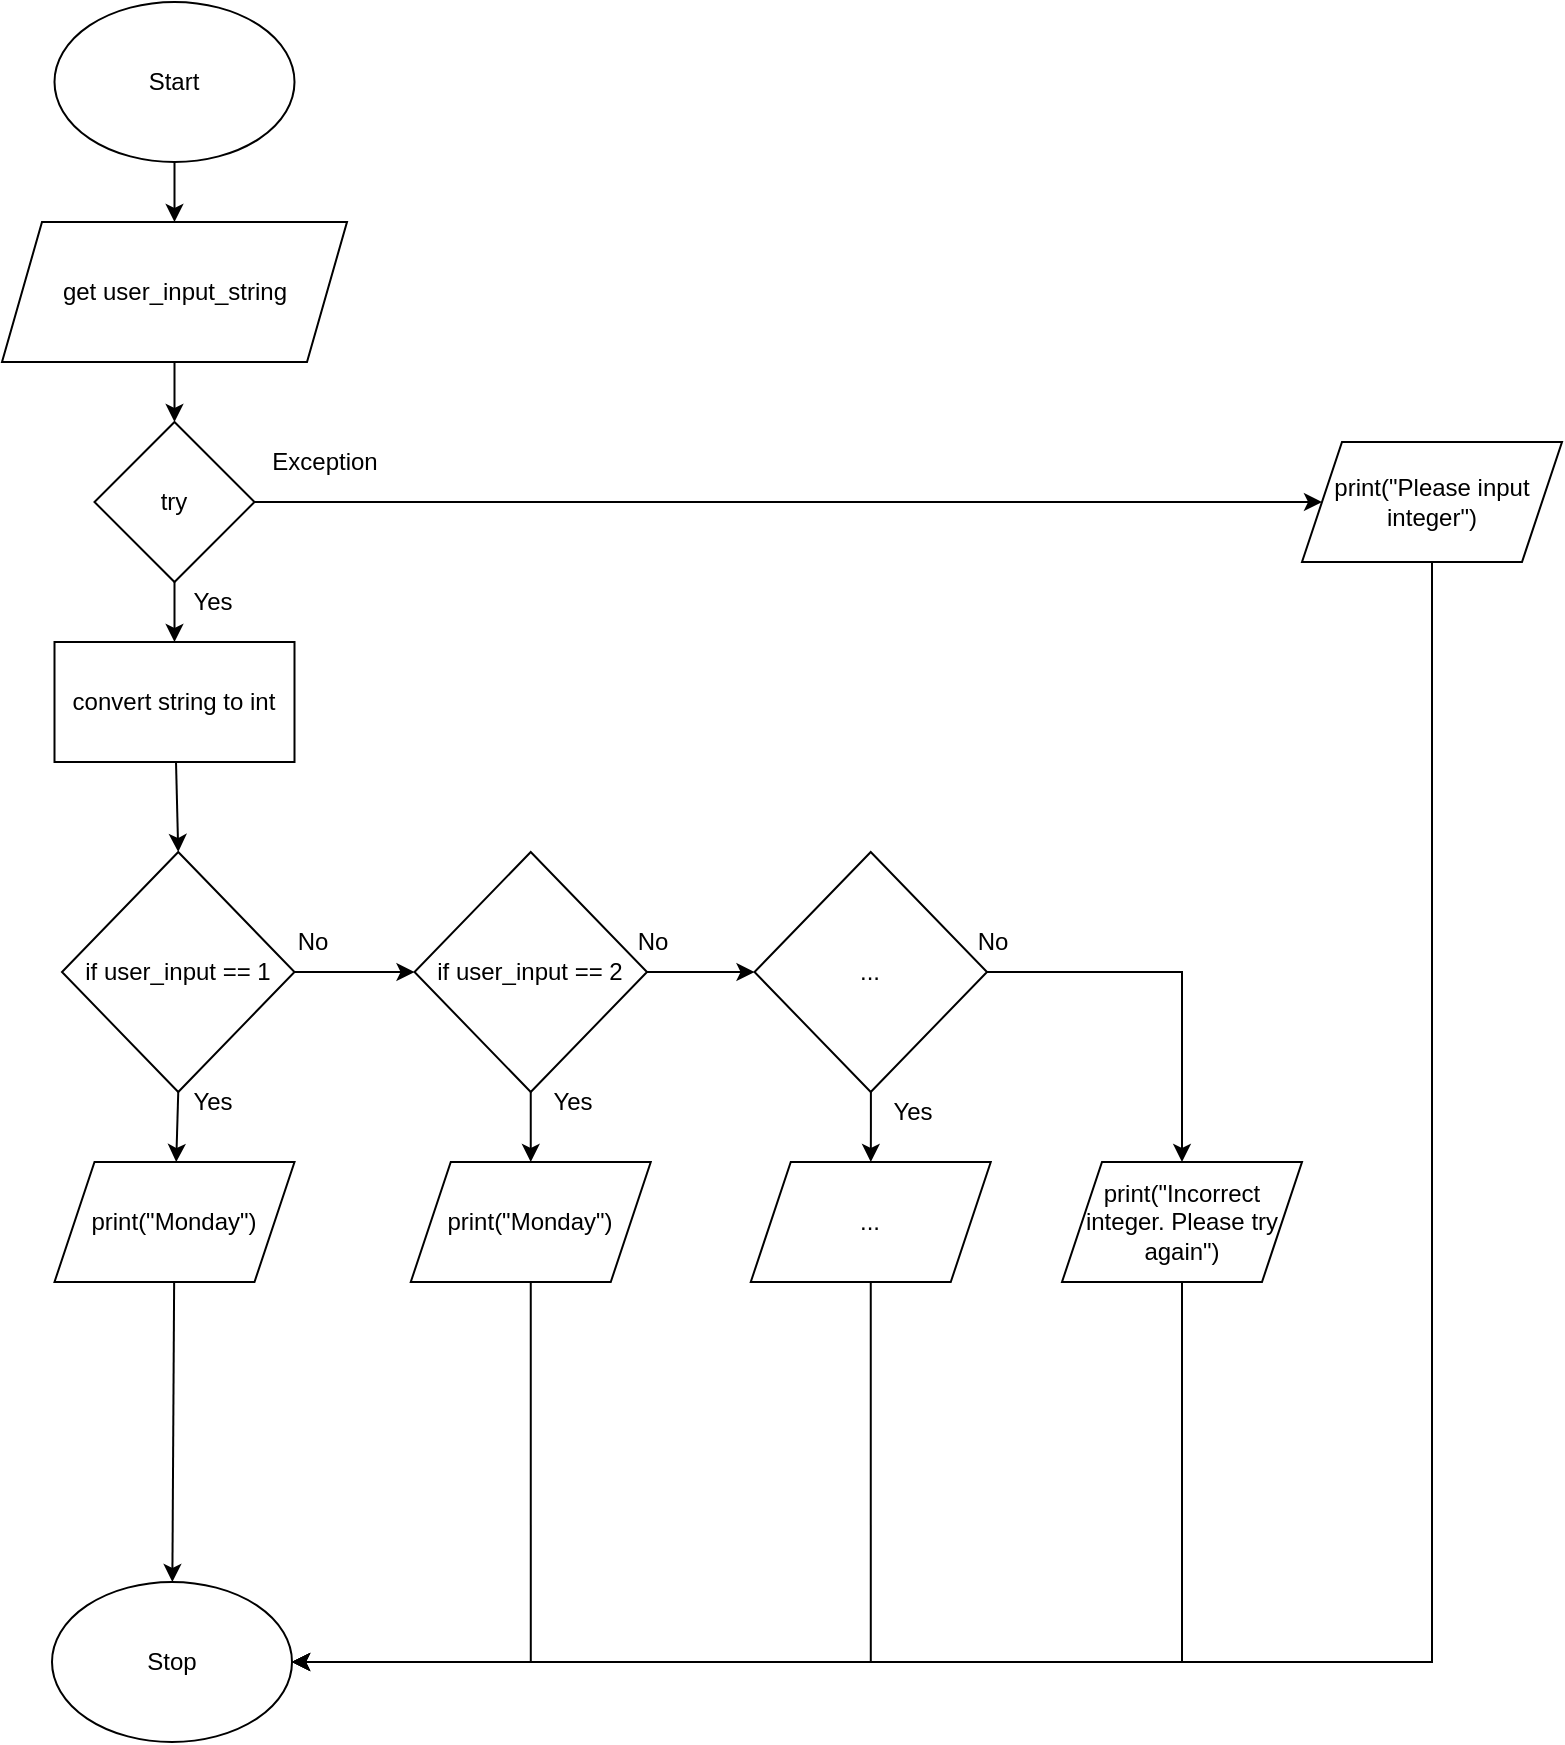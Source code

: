 <mxfile>
    <diagram id="LWYVQPqVzV7g8HnTJ1rW" name="Page-1">
        <mxGraphModel dx="1197" dy="713" grid="1" gridSize="10" guides="1" tooltips="1" connect="1" arrows="1" fold="1" page="1" pageScale="1" pageWidth="827" pageHeight="1169" math="0" shadow="0">
            <root>
                <mxCell id="0"/>
                <mxCell id="1" parent="0"/>
                <mxCell id="5" style="edgeStyle=none;html=1;exitX=0.5;exitY=1;exitDx=0;exitDy=0;" parent="1" source="2" target="3" edge="1">
                    <mxGeometry relative="1" as="geometry"/>
                </mxCell>
                <mxCell id="2" value="Start" style="ellipse;whiteSpace=wrap;html=1;" parent="1" vertex="1">
                    <mxGeometry x="46.25" y="90" width="120" height="80" as="geometry"/>
                </mxCell>
                <mxCell id="11" style="edgeStyle=none;html=1;exitX=0.5;exitY=1;exitDx=0;exitDy=0;entryX=0.5;entryY=0;entryDx=0;entryDy=0;" parent="1" source="3" edge="1">
                    <mxGeometry relative="1" as="geometry">
                        <mxPoint x="106.25" y="300" as="targetPoint"/>
                    </mxGeometry>
                </mxCell>
                <mxCell id="3" value="get user_input_string" style="shape=parallelogram;perimeter=parallelogramPerimeter;whiteSpace=wrap;html=1;fixedSize=1;" parent="1" vertex="1">
                    <mxGeometry x="20" y="200" width="172.5" height="70" as="geometry"/>
                </mxCell>
                <mxCell id="18" style="edgeStyle=none;html=1;" parent="1" source="16" target="17" edge="1">
                    <mxGeometry relative="1" as="geometry"/>
                </mxCell>
                <mxCell id="23" style="edgeStyle=none;html=1;exitX=1;exitY=0.5;exitDx=0;exitDy=0;" parent="1" source="16" edge="1" target="25">
                    <mxGeometry relative="1" as="geometry">
                        <mxPoint x="506.25" y="340" as="targetPoint"/>
                    </mxGeometry>
                </mxCell>
                <mxCell id="16" value="try" style="rhombus;whiteSpace=wrap;html=1;" parent="1" vertex="1">
                    <mxGeometry x="66.25" y="300" width="80" height="80" as="geometry"/>
                </mxCell>
                <mxCell id="20" style="edgeStyle=none;html=1;entryX=0.5;entryY=0;entryDx=0;entryDy=0;" parent="1" source="17" target="19" edge="1">
                    <mxGeometry relative="1" as="geometry"/>
                </mxCell>
                <mxCell id="17" value="convert string to int" style="rounded=0;whiteSpace=wrap;html=1;" parent="1" vertex="1">
                    <mxGeometry x="46.25" y="410" width="120" height="60" as="geometry"/>
                </mxCell>
                <mxCell id="41" style="edgeStyle=none;html=1;exitX=0.5;exitY=1;exitDx=0;exitDy=0;" edge="1" parent="1" source="19" target="40">
                    <mxGeometry relative="1" as="geometry"/>
                </mxCell>
                <mxCell id="43" style="edgeStyle=none;html=1;exitX=1;exitY=0.5;exitDx=0;exitDy=0;" edge="1" parent="1" source="19">
                    <mxGeometry relative="1" as="geometry">
                        <mxPoint x="226.25" y="575" as="targetPoint"/>
                    </mxGeometry>
                </mxCell>
                <mxCell id="19" value="if user_input == 1" style="rhombus;whiteSpace=wrap;html=1;" parent="1" vertex="1">
                    <mxGeometry x="50" y="515" width="116.25" height="120" as="geometry"/>
                </mxCell>
                <mxCell id="57" style="edgeStyle=orthogonalEdgeStyle;rounded=0;html=1;entryX=1;entryY=0.5;entryDx=0;entryDy=0;" edge="1" parent="1" source="25" target="30">
                    <mxGeometry relative="1" as="geometry">
                        <Array as="points">
                            <mxPoint x="735" y="920"/>
                        </Array>
                    </mxGeometry>
                </mxCell>
                <mxCell id="25" value="print(&quot;Please input integer&quot;)" style="shape=parallelogram;perimeter=parallelogramPerimeter;whiteSpace=wrap;html=1;fixedSize=1;" parent="1" vertex="1">
                    <mxGeometry x="670" y="310" width="130" height="60" as="geometry"/>
                </mxCell>
                <mxCell id="30" value="Stop" style="ellipse;whiteSpace=wrap;html=1;" parent="1" vertex="1">
                    <mxGeometry x="45" y="880" width="120" height="80" as="geometry"/>
                </mxCell>
                <mxCell id="34" value="Exception" style="text;html=1;resizable=0;autosize=1;align=center;verticalAlign=middle;points=[];fillColor=none;strokeColor=none;rounded=0;" parent="1" vertex="1">
                    <mxGeometry x="146.25" y="310" width="70" height="20" as="geometry"/>
                </mxCell>
                <mxCell id="35" value="Yes" style="text;html=1;resizable=0;autosize=1;align=center;verticalAlign=middle;points=[];fillColor=none;strokeColor=none;rounded=0;" parent="1" vertex="1">
                    <mxGeometry x="110" y="380" width="30" height="20" as="geometry"/>
                </mxCell>
                <mxCell id="42" style="edgeStyle=none;html=1;" edge="1" parent="1" source="40" target="30">
                    <mxGeometry relative="1" as="geometry"/>
                </mxCell>
                <mxCell id="40" value="print(&quot;Monday&quot;)" style="shape=parallelogram;perimeter=parallelogramPerimeter;whiteSpace=wrap;html=1;fixedSize=1;" vertex="1" parent="1">
                    <mxGeometry x="46.25" y="670" width="120" height="60" as="geometry"/>
                </mxCell>
                <mxCell id="46" style="edgeStyle=none;html=1;exitX=1;exitY=0.5;exitDx=0;exitDy=0;" edge="1" parent="1" source="44" target="45">
                    <mxGeometry relative="1" as="geometry"/>
                </mxCell>
                <mxCell id="53" style="edgeStyle=orthogonalEdgeStyle;rounded=0;html=1;exitX=0.5;exitY=1;exitDx=0;exitDy=0;" edge="1" parent="1" source="44" target="49">
                    <mxGeometry relative="1" as="geometry"/>
                </mxCell>
                <mxCell id="44" value="if user_input == 2" style="rhombus;whiteSpace=wrap;html=1;" vertex="1" parent="1">
                    <mxGeometry x="226.25" y="515" width="116.25" height="120" as="geometry"/>
                </mxCell>
                <mxCell id="47" style="edgeStyle=orthogonalEdgeStyle;html=1;exitX=1;exitY=0.5;exitDx=0;exitDy=0;entryX=0.5;entryY=0;entryDx=0;entryDy=0;rounded=0;" edge="1" parent="1" source="45" target="51">
                    <mxGeometry relative="1" as="geometry">
                        <mxPoint x="546.25" y="575" as="targetPoint"/>
                    </mxGeometry>
                </mxCell>
                <mxCell id="52" style="edgeStyle=orthogonalEdgeStyle;rounded=0;html=1;" edge="1" parent="1" source="45" target="50">
                    <mxGeometry relative="1" as="geometry"/>
                </mxCell>
                <mxCell id="45" value="..." style="rhombus;whiteSpace=wrap;html=1;" vertex="1" parent="1">
                    <mxGeometry x="396.25" y="515" width="116.25" height="120" as="geometry"/>
                </mxCell>
                <mxCell id="54" style="edgeStyle=orthogonalEdgeStyle;rounded=0;html=1;exitX=0.5;exitY=1;exitDx=0;exitDy=0;entryX=1;entryY=0.5;entryDx=0;entryDy=0;" edge="1" parent="1" source="49" target="30">
                    <mxGeometry relative="1" as="geometry"/>
                </mxCell>
                <mxCell id="49" value="print(&quot;Monday&quot;)" style="shape=parallelogram;perimeter=parallelogramPerimeter;whiteSpace=wrap;html=1;fixedSize=1;" vertex="1" parent="1">
                    <mxGeometry x="224.38" y="670" width="120" height="60" as="geometry"/>
                </mxCell>
                <mxCell id="55" style="edgeStyle=orthogonalEdgeStyle;rounded=0;html=1;exitX=0.5;exitY=1;exitDx=0;exitDy=0;entryX=1;entryY=0.5;entryDx=0;entryDy=0;" edge="1" parent="1" source="50" target="30">
                    <mxGeometry relative="1" as="geometry"/>
                </mxCell>
                <mxCell id="50" value="..." style="shape=parallelogram;perimeter=parallelogramPerimeter;whiteSpace=wrap;html=1;fixedSize=1;" vertex="1" parent="1">
                    <mxGeometry x="394.38" y="670" width="120" height="60" as="geometry"/>
                </mxCell>
                <mxCell id="56" style="edgeStyle=orthogonalEdgeStyle;rounded=0;html=1;exitX=0.5;exitY=1;exitDx=0;exitDy=0;entryX=1;entryY=0.5;entryDx=0;entryDy=0;" edge="1" parent="1" source="51" target="30">
                    <mxGeometry relative="1" as="geometry"/>
                </mxCell>
                <mxCell id="51" value="print(&quot;Incorrect integer. Please try again&quot;)" style="shape=parallelogram;perimeter=parallelogramPerimeter;whiteSpace=wrap;html=1;fixedSize=1;" vertex="1" parent="1">
                    <mxGeometry x="550" y="670" width="120" height="60" as="geometry"/>
                </mxCell>
                <mxCell id="58" value="Yes" style="text;html=1;resizable=0;autosize=1;align=center;verticalAlign=middle;points=[];fillColor=none;strokeColor=none;rounded=0;" vertex="1" parent="1">
                    <mxGeometry x="110" y="630" width="30" height="20" as="geometry"/>
                </mxCell>
                <mxCell id="59" value="Yes" style="text;html=1;resizable=0;autosize=1;align=center;verticalAlign=middle;points=[];fillColor=none;strokeColor=none;rounded=0;" vertex="1" parent="1">
                    <mxGeometry x="290" y="630" width="30" height="20" as="geometry"/>
                </mxCell>
                <mxCell id="60" value="Yes" style="text;html=1;resizable=0;autosize=1;align=center;verticalAlign=middle;points=[];fillColor=none;strokeColor=none;rounded=0;" vertex="1" parent="1">
                    <mxGeometry x="460" y="635" width="30" height="20" as="geometry"/>
                </mxCell>
                <mxCell id="61" value="No" style="text;html=1;resizable=0;autosize=1;align=center;verticalAlign=middle;points=[];fillColor=none;strokeColor=none;rounded=0;" vertex="1" parent="1">
                    <mxGeometry x="160" y="550" width="30" height="20" as="geometry"/>
                </mxCell>
                <mxCell id="62" value="No" style="text;html=1;resizable=0;autosize=1;align=center;verticalAlign=middle;points=[];fillColor=none;strokeColor=none;rounded=0;" vertex="1" parent="1">
                    <mxGeometry x="330" y="550" width="30" height="20" as="geometry"/>
                </mxCell>
                <mxCell id="63" value="No" style="text;html=1;resizable=0;autosize=1;align=center;verticalAlign=middle;points=[];fillColor=none;strokeColor=none;rounded=0;" vertex="1" parent="1">
                    <mxGeometry x="500" y="550" width="30" height="20" as="geometry"/>
                </mxCell>
            </root>
        </mxGraphModel>
    </diagram>
</mxfile>